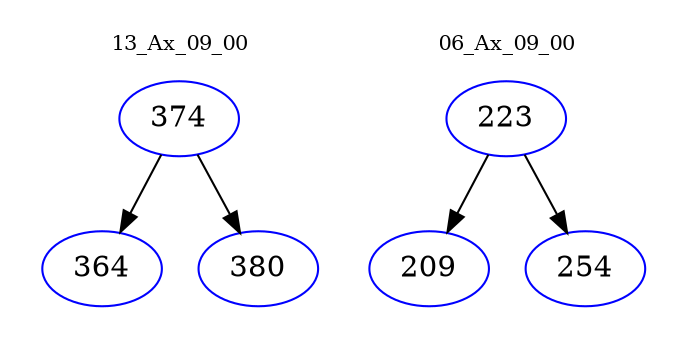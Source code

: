 digraph{
subgraph cluster_0 {
color = white
label = "13_Ax_09_00";
fontsize=10;
T0_374 [label="374", color="blue"]
T0_374 -> T0_364 [color="black"]
T0_364 [label="364", color="blue"]
T0_374 -> T0_380 [color="black"]
T0_380 [label="380", color="blue"]
}
subgraph cluster_1 {
color = white
label = "06_Ax_09_00";
fontsize=10;
T1_223 [label="223", color="blue"]
T1_223 -> T1_209 [color="black"]
T1_209 [label="209", color="blue"]
T1_223 -> T1_254 [color="black"]
T1_254 [label="254", color="blue"]
}
}
